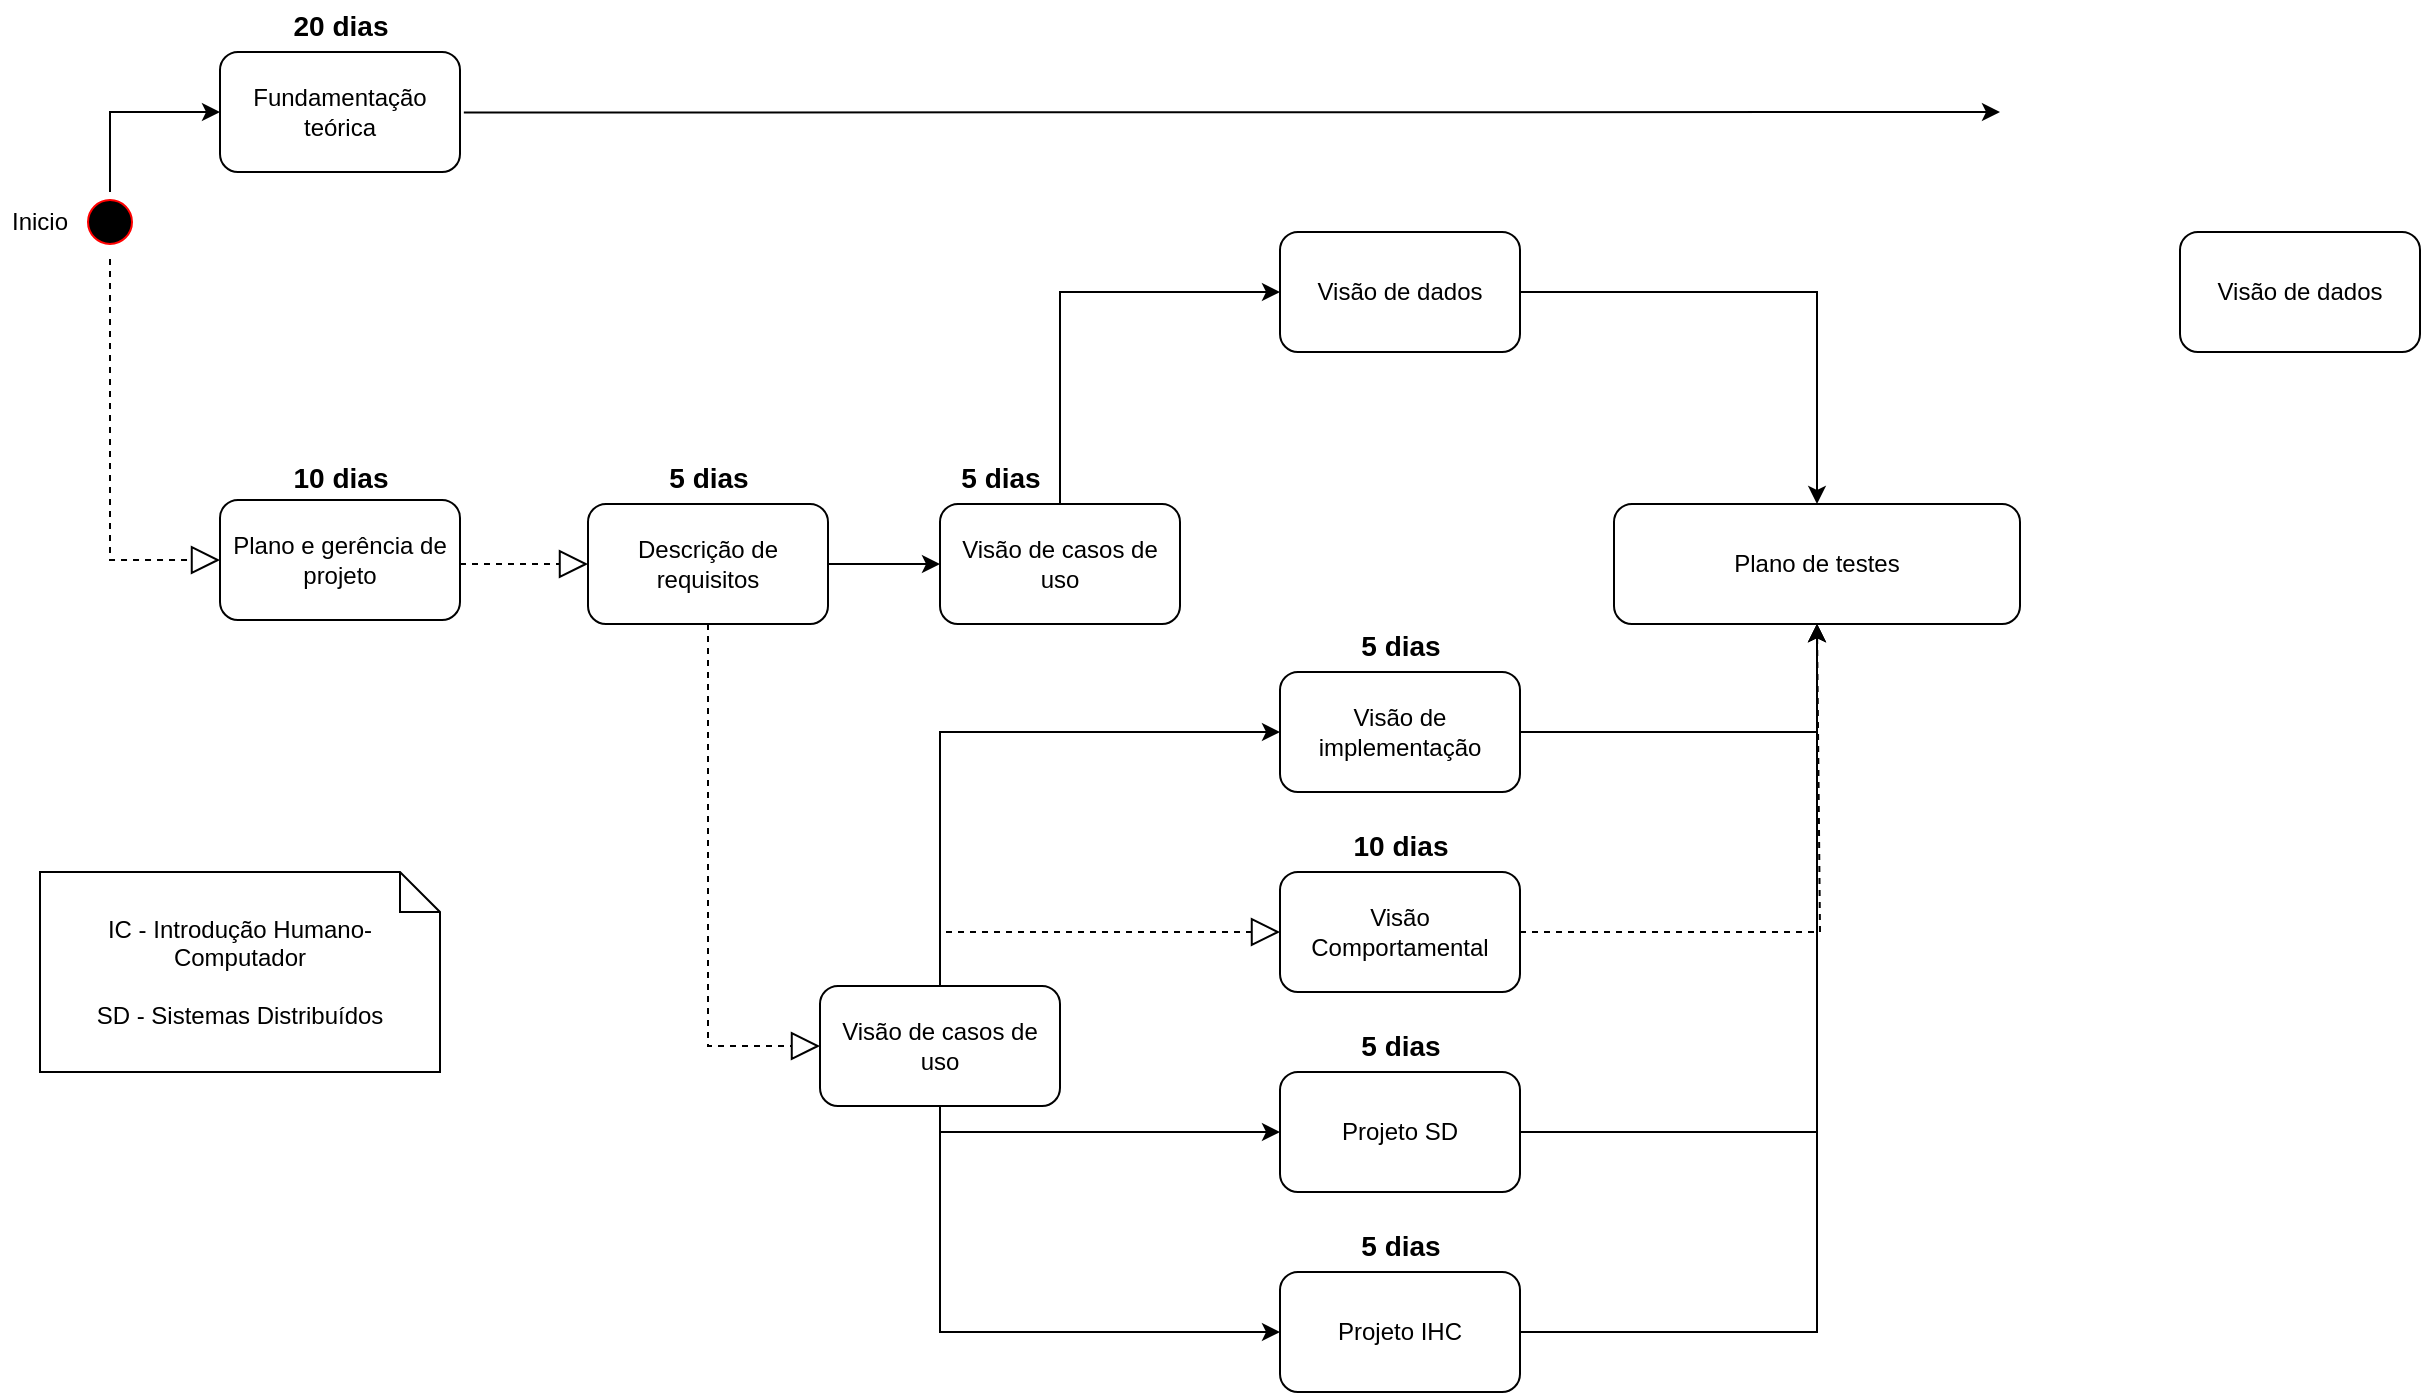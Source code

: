 <mxfile version="24.8.6">
  <diagram id="C5RBs43oDa-KdzZeNtuy" name="Page-1">
    <mxGraphModel dx="1153" dy="565" grid="1" gridSize="10" guides="1" tooltips="1" connect="1" arrows="1" fold="1" page="1" pageScale="1" pageWidth="827" pageHeight="1169" math="0" shadow="0">
      <root>
        <mxCell id="WIyWlLk6GJQsqaUBKTNV-0" />
        <mxCell id="WIyWlLk6GJQsqaUBKTNV-1" parent="WIyWlLk6GJQsqaUBKTNV-0" />
        <mxCell id="Y3jf3uoAcI8peIsznbq1-30" style="edgeStyle=orthogonalEdgeStyle;rounded=0;orthogonalLoop=1;jettySize=auto;html=1;entryX=0;entryY=0.5;entryDx=0;entryDy=0;" edge="1" parent="WIyWlLk6GJQsqaUBKTNV-1" source="Y3jf3uoAcI8peIsznbq1-0" target="Y3jf3uoAcI8peIsznbq1-3">
          <mxGeometry relative="1" as="geometry">
            <Array as="points">
              <mxPoint x="75" y="200" />
            </Array>
          </mxGeometry>
        </mxCell>
        <mxCell id="Y3jf3uoAcI8peIsznbq1-0" value="In" style="whiteSpace=wrap;html=1;aspect=fixed;shape=startState;perimeter=ellipsePerimeter;fillColor=#000000;strokeColor=#ff0000;" vertex="1" parent="WIyWlLk6GJQsqaUBKTNV-1">
          <mxGeometry x="60" y="240" width="30" height="30" as="geometry" />
        </mxCell>
        <mxCell id="Y3jf3uoAcI8peIsznbq1-1" value="Inicio" style="text;html=1;align=center;verticalAlign=middle;whiteSpace=wrap;rounded=0;" vertex="1" parent="WIyWlLk6GJQsqaUBKTNV-1">
          <mxGeometry x="20" y="240" width="40" height="30" as="geometry" />
        </mxCell>
        <mxCell id="Y3jf3uoAcI8peIsznbq1-3" value="Fundamentação teórica" style="rounded=1;whiteSpace=wrap;html=1;" vertex="1" parent="WIyWlLk6GJQsqaUBKTNV-1">
          <mxGeometry x="130" y="170" width="120" height="60" as="geometry" />
        </mxCell>
        <mxCell id="Y3jf3uoAcI8peIsznbq1-4" value="" style="endArrow=classic;html=1;rounded=0;exitX=1.016;exitY=0.504;exitDx=0;exitDy=0;exitPerimeter=0;" edge="1" parent="WIyWlLk6GJQsqaUBKTNV-1" source="Y3jf3uoAcI8peIsznbq1-3">
          <mxGeometry width="50" height="50" relative="1" as="geometry">
            <mxPoint x="310" y="250" as="sourcePoint" />
            <mxPoint x="1020" y="200" as="targetPoint" />
          </mxGeometry>
        </mxCell>
        <mxCell id="Y3jf3uoAcI8peIsznbq1-8" value="Plano e gerência de projeto" style="rounded=1;whiteSpace=wrap;html=1;" vertex="1" parent="WIyWlLk6GJQsqaUBKTNV-1">
          <mxGeometry x="130" y="394" width="120" height="60" as="geometry" />
        </mxCell>
        <mxCell id="Y3jf3uoAcI8peIsznbq1-11" value="" style="endArrow=block;dashed=1;endFill=0;endSize=12;html=1;rounded=0;exitX=0.5;exitY=1.117;exitDx=0;exitDy=0;exitPerimeter=0;entryX=0;entryY=0.5;entryDx=0;entryDy=0;" edge="1" parent="WIyWlLk6GJQsqaUBKTNV-1" source="Y3jf3uoAcI8peIsznbq1-0" target="Y3jf3uoAcI8peIsznbq1-8">
          <mxGeometry width="160" relative="1" as="geometry">
            <mxPoint x="70" y="280" as="sourcePoint" />
            <mxPoint x="230" y="280" as="targetPoint" />
            <Array as="points">
              <mxPoint x="75" y="424" />
            </Array>
          </mxGeometry>
        </mxCell>
        <mxCell id="Y3jf3uoAcI8peIsznbq1-22" style="edgeStyle=orthogonalEdgeStyle;rounded=0;orthogonalLoop=1;jettySize=auto;html=1;entryX=0;entryY=0.5;entryDx=0;entryDy=0;" edge="1" parent="WIyWlLk6GJQsqaUBKTNV-1" source="Y3jf3uoAcI8peIsznbq1-14" target="Y3jf3uoAcI8peIsznbq1-21">
          <mxGeometry relative="1" as="geometry" />
        </mxCell>
        <mxCell id="Y3jf3uoAcI8peIsznbq1-14" value="Descrição de requisitos" style="rounded=1;whiteSpace=wrap;html=1;" vertex="1" parent="WIyWlLk6GJQsqaUBKTNV-1">
          <mxGeometry x="314" y="396" width="120" height="60" as="geometry" />
        </mxCell>
        <mxCell id="Y3jf3uoAcI8peIsznbq1-16" value="" style="endArrow=block;dashed=1;endFill=0;endSize=12;html=1;rounded=0;entryX=0;entryY=0.5;entryDx=0;entryDy=0;" edge="1" parent="WIyWlLk6GJQsqaUBKTNV-1" target="Y3jf3uoAcI8peIsznbq1-14">
          <mxGeometry width="160" relative="1" as="geometry">
            <mxPoint x="250" y="426" as="sourcePoint" />
            <mxPoint x="350" y="426" as="targetPoint" />
          </mxGeometry>
        </mxCell>
        <mxCell id="Y3jf3uoAcI8peIsznbq1-18" value="&lt;font style=&quot;font-size: 14px;&quot;&gt;10 dias&lt;/font&gt;" style="text;align=center;fontStyle=1;verticalAlign=middle;spacingLeft=3;spacingRight=3;strokeColor=none;rotatable=0;points=[[0,0.5],[1,0.5]];portConstraint=eastwest;html=1;" vertex="1" parent="WIyWlLk6GJQsqaUBKTNV-1">
          <mxGeometry x="150" y="370" width="80" height="26" as="geometry" />
        </mxCell>
        <mxCell id="Y3jf3uoAcI8peIsznbq1-19" value="&lt;font style=&quot;font-size: 14px;&quot;&gt;5 dias&lt;/font&gt;" style="text;align=center;fontStyle=1;verticalAlign=middle;spacingLeft=3;spacingRight=3;strokeColor=none;rotatable=0;points=[[0,0.5],[1,0.5]];portConstraint=eastwest;html=1;" vertex="1" parent="WIyWlLk6GJQsqaUBKTNV-1">
          <mxGeometry x="334" y="370" width="80" height="26" as="geometry" />
        </mxCell>
        <mxCell id="Y3jf3uoAcI8peIsznbq1-20" value="&lt;font style=&quot;font-size: 14px;&quot;&gt;20 dias&lt;/font&gt;" style="text;align=center;fontStyle=1;verticalAlign=middle;spacingLeft=3;spacingRight=3;strokeColor=none;rotatable=0;points=[[0,0.5],[1,0.5]];portConstraint=eastwest;html=1;" vertex="1" parent="WIyWlLk6GJQsqaUBKTNV-1">
          <mxGeometry x="150" y="144" width="80" height="26" as="geometry" />
        </mxCell>
        <mxCell id="Y3jf3uoAcI8peIsznbq1-24" style="edgeStyle=orthogonalEdgeStyle;rounded=0;orthogonalLoop=1;jettySize=auto;html=1;entryX=0;entryY=0.5;entryDx=0;entryDy=0;exitX=0.5;exitY=0;exitDx=0;exitDy=0;" edge="1" parent="WIyWlLk6GJQsqaUBKTNV-1" source="Y3jf3uoAcI8peIsznbq1-21" target="Y3jf3uoAcI8peIsznbq1-23">
          <mxGeometry relative="1" as="geometry" />
        </mxCell>
        <mxCell id="Y3jf3uoAcI8peIsznbq1-21" value="Visão de casos de uso" style="rounded=1;whiteSpace=wrap;html=1;" vertex="1" parent="WIyWlLk6GJQsqaUBKTNV-1">
          <mxGeometry x="490" y="396" width="120" height="60" as="geometry" />
        </mxCell>
        <mxCell id="Y3jf3uoAcI8peIsznbq1-26" style="edgeStyle=orthogonalEdgeStyle;rounded=0;orthogonalLoop=1;jettySize=auto;html=1;" edge="1" parent="WIyWlLk6GJQsqaUBKTNV-1" source="Y3jf3uoAcI8peIsznbq1-23" target="Y3jf3uoAcI8peIsznbq1-25">
          <mxGeometry relative="1" as="geometry" />
        </mxCell>
        <mxCell id="Y3jf3uoAcI8peIsznbq1-23" value="Visão de dados" style="rounded=1;whiteSpace=wrap;html=1;" vertex="1" parent="WIyWlLk6GJQsqaUBKTNV-1">
          <mxGeometry x="660" y="260" width="120" height="60" as="geometry" />
        </mxCell>
        <mxCell id="Y3jf3uoAcI8peIsznbq1-25" value="Plano de testes" style="rounded=1;whiteSpace=wrap;html=1;" vertex="1" parent="WIyWlLk6GJQsqaUBKTNV-1">
          <mxGeometry x="827" y="396" width="203" height="60" as="geometry" />
        </mxCell>
        <mxCell id="Y3jf3uoAcI8peIsznbq1-27" value="IC - Introdução Humano-Computador&lt;br&gt;&lt;br&gt;&lt;div&gt;SD - Sistemas Distribuídos&lt;/div&gt;" style="shape=note;size=20;whiteSpace=wrap;html=1;" vertex="1" parent="WIyWlLk6GJQsqaUBKTNV-1">
          <mxGeometry x="40" y="580" width="200" height="100" as="geometry" />
        </mxCell>
        <mxCell id="Y3jf3uoAcI8peIsznbq1-28" value="&lt;font style=&quot;font-size: 14px;&quot;&gt;5 dias&lt;/font&gt;" style="text;align=center;fontStyle=1;verticalAlign=middle;spacingLeft=3;spacingRight=3;strokeColor=none;rotatable=0;points=[[0,0.5],[1,0.5]];portConstraint=eastwest;html=1;" vertex="1" parent="WIyWlLk6GJQsqaUBKTNV-1">
          <mxGeometry x="480" y="370" width="80" height="26" as="geometry" />
        </mxCell>
        <mxCell id="Y3jf3uoAcI8peIsznbq1-46" style="edgeStyle=orthogonalEdgeStyle;rounded=0;orthogonalLoop=1;jettySize=auto;html=1;entryX=0.5;entryY=1;entryDx=0;entryDy=0;" edge="1" parent="WIyWlLk6GJQsqaUBKTNV-1" source="Y3jf3uoAcI8peIsznbq1-29" target="Y3jf3uoAcI8peIsznbq1-25">
          <mxGeometry relative="1" as="geometry">
            <mxPoint x="930" y="460" as="targetPoint" />
          </mxGeometry>
        </mxCell>
        <mxCell id="Y3jf3uoAcI8peIsznbq1-29" value="Visão de implementação" style="rounded=1;whiteSpace=wrap;html=1;" vertex="1" parent="WIyWlLk6GJQsqaUBKTNV-1">
          <mxGeometry x="660" y="480" width="120" height="60" as="geometry" />
        </mxCell>
        <mxCell id="Y3jf3uoAcI8peIsznbq1-31" value="Visão Comportamental" style="rounded=1;whiteSpace=wrap;html=1;" vertex="1" parent="WIyWlLk6GJQsqaUBKTNV-1">
          <mxGeometry x="660" y="580" width="120" height="60" as="geometry" />
        </mxCell>
        <mxCell id="Y3jf3uoAcI8peIsznbq1-47" style="edgeStyle=orthogonalEdgeStyle;rounded=0;orthogonalLoop=1;jettySize=auto;html=1;" edge="1" parent="WIyWlLk6GJQsqaUBKTNV-1" source="Y3jf3uoAcI8peIsznbq1-32" target="Y3jf3uoAcI8peIsznbq1-25">
          <mxGeometry relative="1" as="geometry" />
        </mxCell>
        <mxCell id="Y3jf3uoAcI8peIsznbq1-32" value="Projeto SD" style="rounded=1;whiteSpace=wrap;html=1;" vertex="1" parent="WIyWlLk6GJQsqaUBKTNV-1">
          <mxGeometry x="660" y="680" width="120" height="60" as="geometry" />
        </mxCell>
        <mxCell id="Y3jf3uoAcI8peIsznbq1-48" style="edgeStyle=orthogonalEdgeStyle;rounded=0;orthogonalLoop=1;jettySize=auto;html=1;" edge="1" parent="WIyWlLk6GJQsqaUBKTNV-1" source="Y3jf3uoAcI8peIsznbq1-33" target="Y3jf3uoAcI8peIsznbq1-25">
          <mxGeometry relative="1" as="geometry" />
        </mxCell>
        <mxCell id="Y3jf3uoAcI8peIsznbq1-33" value="Projeto IHC" style="rounded=1;whiteSpace=wrap;html=1;" vertex="1" parent="WIyWlLk6GJQsqaUBKTNV-1">
          <mxGeometry x="660" y="780" width="120" height="60" as="geometry" />
        </mxCell>
        <mxCell id="Y3jf3uoAcI8peIsznbq1-34" value="&lt;font style=&quot;font-size: 14px;&quot;&gt;5 dias&lt;/font&gt;" style="text;align=center;fontStyle=1;verticalAlign=middle;spacingLeft=3;spacingRight=3;strokeColor=none;rotatable=0;points=[[0,0.5],[1,0.5]];portConstraint=eastwest;html=1;" vertex="1" parent="WIyWlLk6GJQsqaUBKTNV-1">
          <mxGeometry x="680" y="454" width="80" height="26" as="geometry" />
        </mxCell>
        <mxCell id="Y3jf3uoAcI8peIsznbq1-35" value="&lt;font style=&quot;font-size: 14px;&quot;&gt;5 dias&lt;/font&gt;" style="text;align=center;fontStyle=1;verticalAlign=middle;spacingLeft=3;spacingRight=3;strokeColor=none;rotatable=0;points=[[0,0.5],[1,0.5]];portConstraint=eastwest;html=1;" vertex="1" parent="WIyWlLk6GJQsqaUBKTNV-1">
          <mxGeometry x="680" y="654" width="80" height="26" as="geometry" />
        </mxCell>
        <mxCell id="Y3jf3uoAcI8peIsznbq1-36" value="&lt;font style=&quot;font-size: 14px;&quot;&gt;5 dias&lt;/font&gt;" style="text;align=center;fontStyle=1;verticalAlign=middle;spacingLeft=3;spacingRight=3;strokeColor=none;rotatable=0;points=[[0,0.5],[1,0.5]];portConstraint=eastwest;html=1;" vertex="1" parent="WIyWlLk6GJQsqaUBKTNV-1">
          <mxGeometry x="680" y="754" width="80" height="26" as="geometry" />
        </mxCell>
        <mxCell id="Y3jf3uoAcI8peIsznbq1-37" value="&lt;font style=&quot;font-size: 14px;&quot;&gt;10 dias&lt;/font&gt;" style="text;align=center;fontStyle=1;verticalAlign=middle;spacingLeft=3;spacingRight=3;strokeColor=none;rotatable=0;points=[[0,0.5],[1,0.5]];portConstraint=eastwest;html=1;" vertex="1" parent="WIyWlLk6GJQsqaUBKTNV-1">
          <mxGeometry x="680" y="554" width="80" height="26" as="geometry" />
        </mxCell>
        <mxCell id="Y3jf3uoAcI8peIsznbq1-40" style="edgeStyle=orthogonalEdgeStyle;rounded=0;orthogonalLoop=1;jettySize=auto;html=1;entryX=0;entryY=0.5;entryDx=0;entryDy=0;exitX=0.5;exitY=0;exitDx=0;exitDy=0;" edge="1" parent="WIyWlLk6GJQsqaUBKTNV-1" source="Y3jf3uoAcI8peIsznbq1-38" target="Y3jf3uoAcI8peIsznbq1-29">
          <mxGeometry relative="1" as="geometry" />
        </mxCell>
        <mxCell id="Y3jf3uoAcI8peIsznbq1-41" style="edgeStyle=orthogonalEdgeStyle;rounded=0;orthogonalLoop=1;jettySize=auto;html=1;entryX=0;entryY=0.5;entryDx=0;entryDy=0;exitX=0.5;exitY=1;exitDx=0;exitDy=0;" edge="1" parent="WIyWlLk6GJQsqaUBKTNV-1" source="Y3jf3uoAcI8peIsznbq1-38" target="Y3jf3uoAcI8peIsznbq1-32">
          <mxGeometry relative="1" as="geometry">
            <Array as="points">
              <mxPoint x="490" y="710" />
            </Array>
          </mxGeometry>
        </mxCell>
        <mxCell id="Y3jf3uoAcI8peIsznbq1-43" style="edgeStyle=orthogonalEdgeStyle;rounded=0;orthogonalLoop=1;jettySize=auto;html=1;entryX=0;entryY=0.5;entryDx=0;entryDy=0;exitX=0.5;exitY=1;exitDx=0;exitDy=0;" edge="1" parent="WIyWlLk6GJQsqaUBKTNV-1" source="Y3jf3uoAcI8peIsznbq1-38" target="Y3jf3uoAcI8peIsznbq1-33">
          <mxGeometry relative="1" as="geometry" />
        </mxCell>
        <mxCell id="Y3jf3uoAcI8peIsznbq1-38" value="Visão de casos de uso" style="rounded=1;whiteSpace=wrap;html=1;" vertex="1" parent="WIyWlLk6GJQsqaUBKTNV-1">
          <mxGeometry x="430" y="637" width="120" height="60" as="geometry" />
        </mxCell>
        <mxCell id="Y3jf3uoAcI8peIsznbq1-39" value="" style="endArrow=block;dashed=1;endFill=0;endSize=12;html=1;rounded=0;entryX=0;entryY=0.5;entryDx=0;entryDy=0;exitX=0.5;exitY=1;exitDx=0;exitDy=0;" edge="1" parent="WIyWlLk6GJQsqaUBKTNV-1" source="Y3jf3uoAcI8peIsznbq1-14" target="Y3jf3uoAcI8peIsznbq1-38">
          <mxGeometry width="160" relative="1" as="geometry">
            <mxPoint x="260" y="436" as="sourcePoint" />
            <mxPoint x="324" y="436" as="targetPoint" />
            <Array as="points">
              <mxPoint x="374" y="667" />
            </Array>
          </mxGeometry>
        </mxCell>
        <mxCell id="Y3jf3uoAcI8peIsznbq1-44" value="" style="endArrow=block;dashed=1;endFill=0;endSize=12;html=1;rounded=0;entryX=0;entryY=0.5;entryDx=0;entryDy=0;" edge="1" parent="WIyWlLk6GJQsqaUBKTNV-1" source="Y3jf3uoAcI8peIsznbq1-38" target="Y3jf3uoAcI8peIsznbq1-31">
          <mxGeometry width="160" relative="1" as="geometry">
            <mxPoint x="460" y="620" as="sourcePoint" />
            <mxPoint x="440" y="677" as="targetPoint" />
            <Array as="points">
              <mxPoint x="490" y="610" />
            </Array>
          </mxGeometry>
        </mxCell>
        <mxCell id="Y3jf3uoAcI8peIsznbq1-45" value="" style="endArrow=none;dashed=1;html=1;rounded=0;exitX=1;exitY=0.5;exitDx=0;exitDy=0;entryX=0.5;entryY=1;entryDx=0;entryDy=0;" edge="1" parent="WIyWlLk6GJQsqaUBKTNV-1" source="Y3jf3uoAcI8peIsznbq1-31" target="Y3jf3uoAcI8peIsznbq1-25">
          <mxGeometry width="50" height="50" relative="1" as="geometry">
            <mxPoint x="780" y="650" as="sourcePoint" />
            <mxPoint x="830" y="600" as="targetPoint" />
            <Array as="points">
              <mxPoint x="930" y="610" />
            </Array>
          </mxGeometry>
        </mxCell>
        <mxCell id="Y3jf3uoAcI8peIsznbq1-49" value="Visão de dados" style="rounded=1;whiteSpace=wrap;html=1;" vertex="1" parent="WIyWlLk6GJQsqaUBKTNV-1">
          <mxGeometry x="1110" y="260" width="120" height="60" as="geometry" />
        </mxCell>
      </root>
    </mxGraphModel>
  </diagram>
</mxfile>
